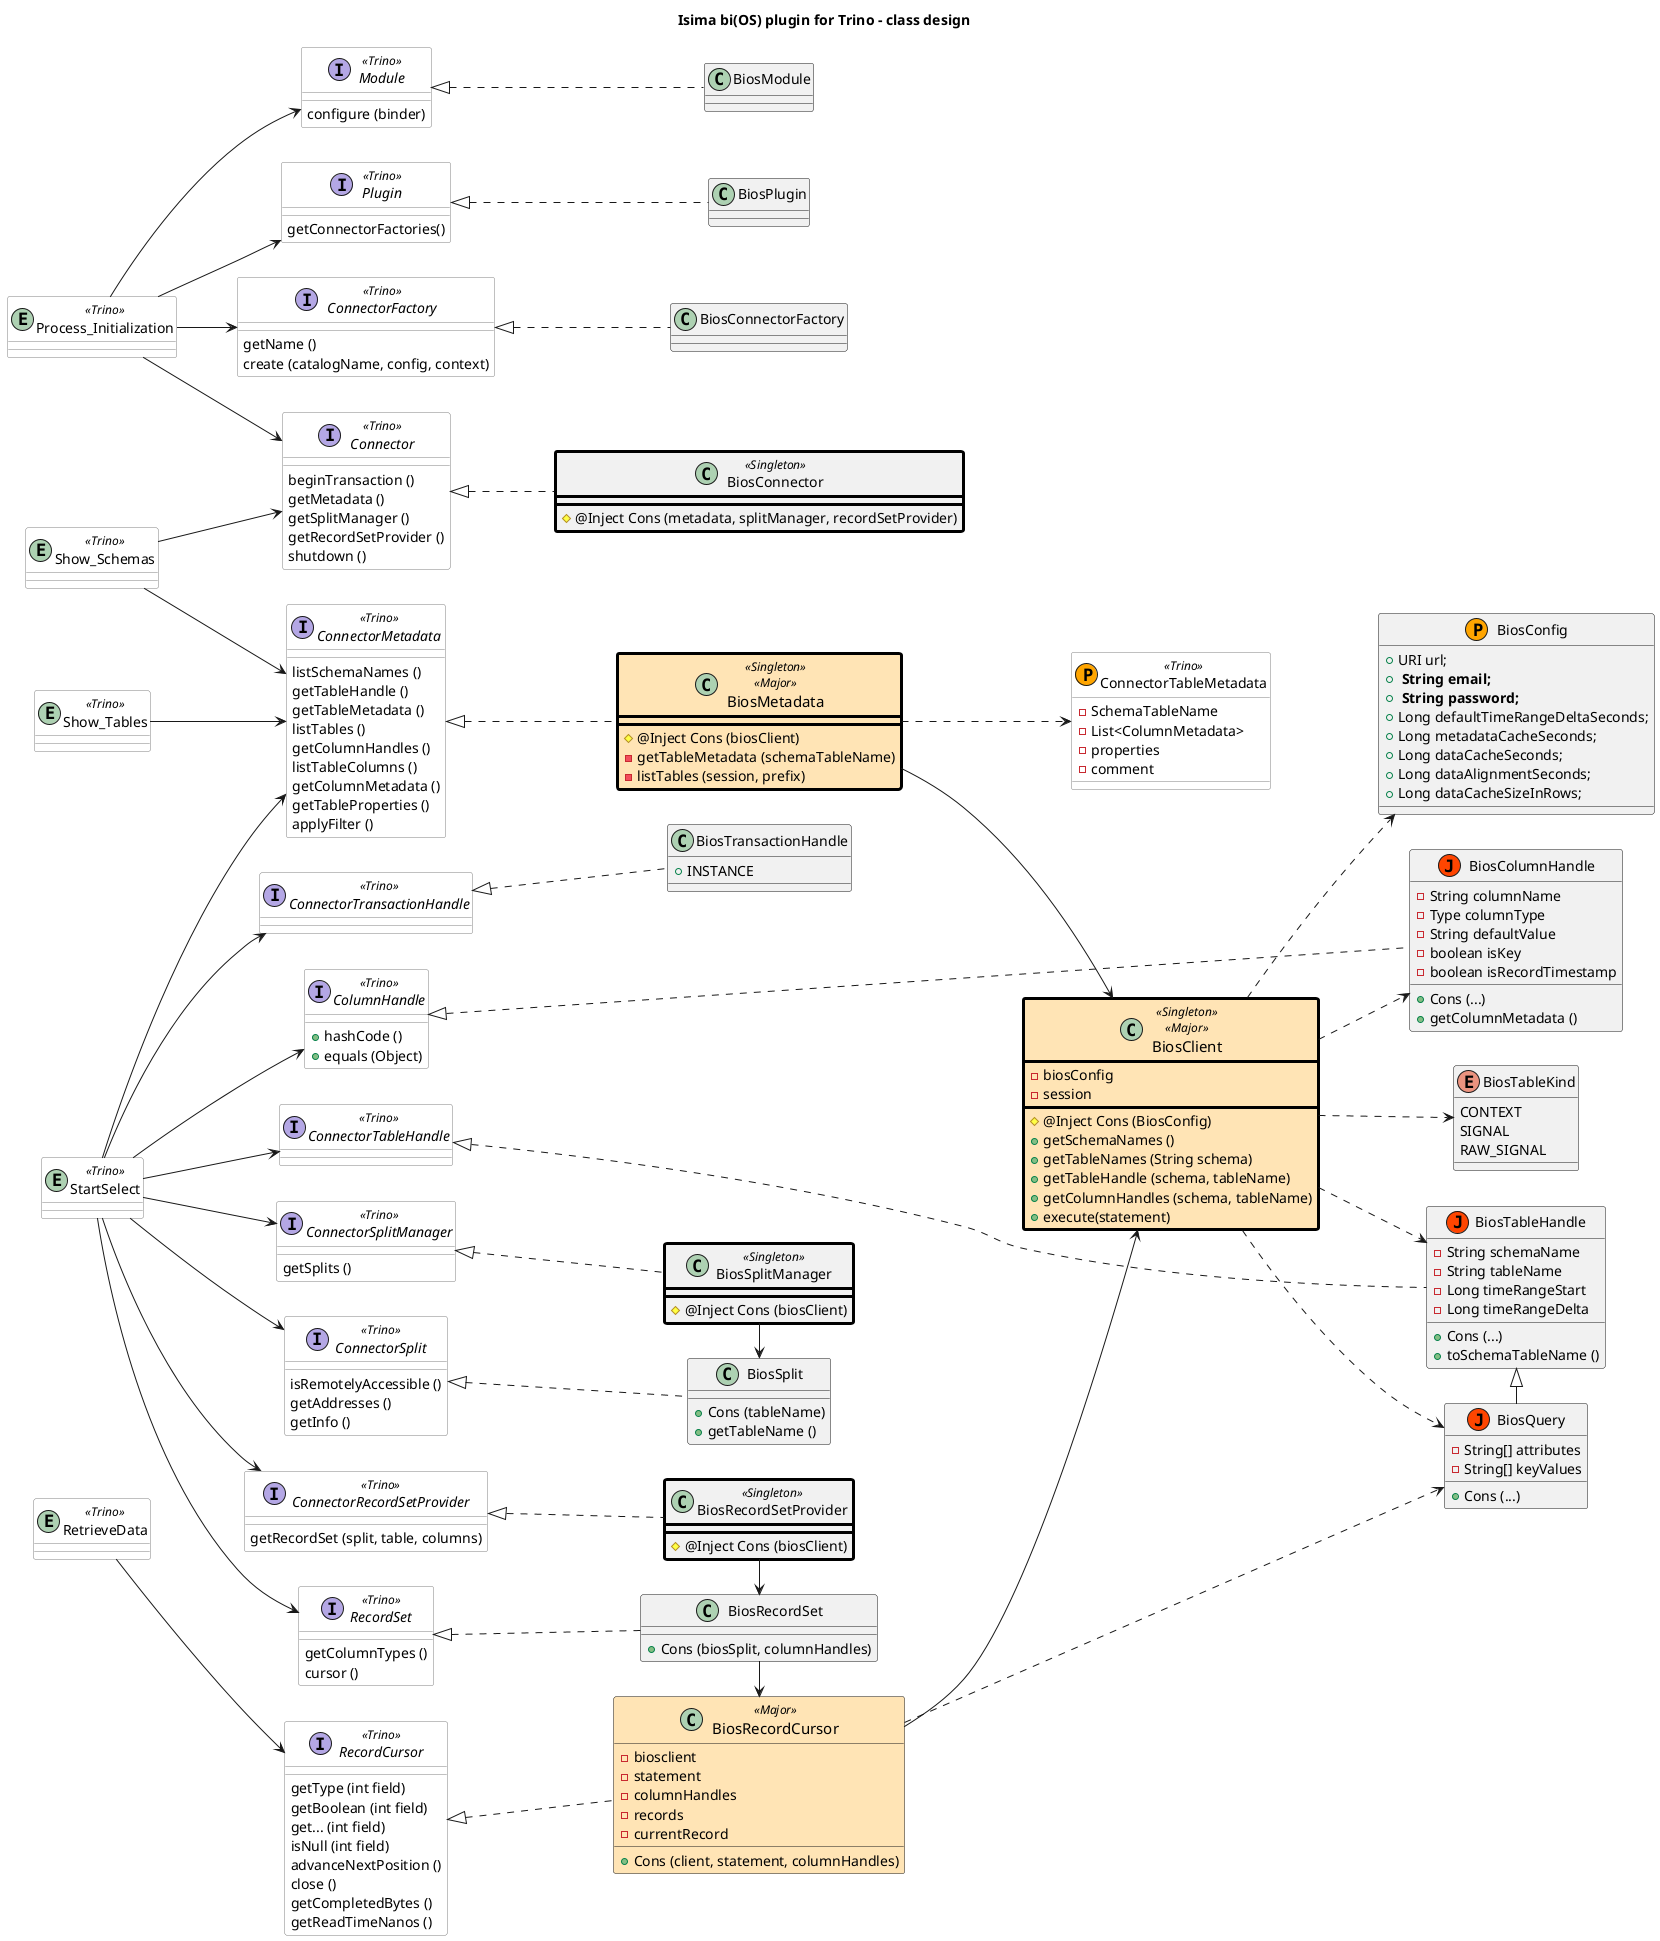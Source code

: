 @startuml trino-bios-design
title Isima bi(OS) plugin for Trino - class design

left to right direction
skinparam shadowing false

skinparam class {
    BackgroundColor<<Trino>> white
    BorderColor<<Trino>> gray
    BorderColor<<Singleton>> black
    BorderThickness<<Singleton>> 3
    BackgroundColor<<Major>> moccasin
    FontSize<<Major>> 15
}

interface Module <<Trino>> {
  configure (binder)
}

class BiosModule implements Module {
}

interface Plugin <<Trino>> {
    getConnectorFactories()
}

class BiosPlugin implements Plugin {
}

interface ConnectorFactory <<Trino>> {
    getName ()
    create (catalogName, config, context)
}

class BiosConnectorFactory implements ConnectorFactory {
}

interface Connector <<Trino>> {
    beginTransaction ()
    getMetadata ()
    getSplitManager ()
    getRecordSetProvider ()
    shutdown ()
}

class BiosConnector <<Singleton>> implements Connector {
    # @Inject Cons (metadata, splitManager, recordSetProvider)
}


interface ConnectorMetadata <<Trino>> {
    listSchemaNames ()
    getTableHandle ()
    getTableMetadata ()
    listTables ()
    getColumnHandles ()
    listTableColumns ()
    getColumnMetadata ()
    getTableProperties ()
    applyFilter ()
}

class BiosMetadata <<Singleton>> <<Major>> implements ConnectorMetadata {
    # @Inject Cons (biosClient)
    - getTableMetadata (schemaTableName)
    - listTables (session, prefix)
}

class ConnectorTableMetadata << (P, orange) >> <<Trino>> {
    - SchemaTableName
    - List<ColumnMetadata>
    - properties
    - comment
}

interface ConnectorTransactionHandle <<Trino>>

class BiosTransactionHandle implements ConnectorTransactionHandle {
    + INSTANCE
}

interface ConnectorSplitManager <<Trino>> {
    getSplits ()
}

class BiosSplitManager <<Singleton>> implements ConnectorSplitManager {
    # @Inject Cons (biosClient)
}

interface ConnectorSplit <<Trino>> {
    isRemotelyAccessible ()
    getAddresses ()
    getInfo ()
}

class BiosSplit implements ConnectorSplit {
    + Cons (tableName)
    + getTableName ()
}

interface ConnectorRecordSetProvider <<Trino>> {
    getRecordSet (split, table, columns)
}

class BiosRecordSetProvider <<Singleton>> implements ConnectorRecordSetProvider {
    # @Inject Cons (biosClient)
}

interface RecordSet <<Trino>> {
    getColumnTypes ()
    cursor ()
}

class BiosRecordSet implements RecordSet {
    + Cons (biosSplit, columnHandles)
}

interface RecordCursor <<Trino>> {
    getType (int field)
    getBoolean (int field)
    get... (int field)
    isNull (int field)
    advanceNextPosition ()
    close ()
    getCompletedBytes ()
    getReadTimeNanos ()
}

class BiosRecordCursor <<Major>> implements RecordCursor {
    + Cons (client, statement, columnHandles)
    - biosclient
    - statement
    - columnHandles
    - records
    - currentRecord
}


class BiosClient <<Singleton>> <<Major>> {
    # @Inject Cons (BiosConfig)
    - biosConfig
    - session
    + getSchemaNames ()
    + getTableNames (String schema)
    + getTableHandle (schema, tableName)
    + getColumnHandles (schema, tableName)
    + execute(statement)
}

class BiosConfig << (P, orange) >> {
    + URI url;
    + ** String email; **
    + ** String password; **
    + Long defaultTimeRangeDeltaSeconds;
    + Long metadataCacheSeconds;
    + Long dataCacheSeconds;
    + Long dataAlignmentSeconds;
    + Long dataCacheSizeInRows;
}

interface ColumnHandle <<Trino>> {
    + hashCode ()
    + equals (Object)
}

class BiosColumnHandle << (J, orangeRed) >> implements ColumnHandle {
    + Cons (...)
    - String columnName
    - Type columnType
    - String defaultValue
    - boolean isKey
    - boolean isRecordTimestamp
    + getColumnMetadata ()
}

enum BiosTableKind {
    CONTEXT
    SIGNAL
    RAW_SIGNAL
}

interface ConnectorTableHandle <<Trino>>

class BiosTableHandle << (J, orangeRed) >> implements ConnectorTableHandle {
    + Cons (...)
    - String schemaName
    - String tableName
    - Long timeRangeStart
    - Long timeRangeDelta
    + toSchemaTableName ()
}

class BiosQuery << (J, orangeRed) >> {
    + Cons (...)
    - String[] attributes
    - String[] keyValues
}

BiosTableHandle <|- BiosQuery


entity Process_Initialization <<Trino>>
Process_Initialization --> Module
Process_Initialization --> Plugin
Process_Initialization --> ConnectorFactory
Process_Initialization --> Connector
BiosClient ..> BiosConfig

entity Show_Schemas <<Trino>>
Show_Schemas --> Connector
Show_Schemas --> ConnectorMetadata
BiosClient ..> BiosQuery
BiosClient ..> BiosTableKind
BiosClient ..> BiosTableHandle
BiosClient ..> BiosColumnHandle

BiosConfig .[hidden]> BiosColumnHandle
BiosColumnHandle .[hidden]> BiosTableHandle


entity Show_Tables <<Trino>>
Show_Tables --> ConnectorMetadata

entity StartSelect <<Trino>>
StartSelect --> ConnectorMetadata
StartSelect --> ConnectorTransactionHandle
StartSelect --> ConnectorTableHandle
StartSelect --> ColumnHandle
StartSelect --> ConnectorSplitManager
StartSelect --> ConnectorSplit
StartSelect --> ConnectorRecordSetProvider
StartSelect --> RecordSet
BiosMetadata ..> ConnectorTableMetadata

entity RetrieveData <<Trino>>
RetrieveData --> RecordCursor


Process_Initialization .[hidden]> Show_Schemas
Show_Schemas .[hidden]> Show_Tables
Show_Tables .[hidden]> StartSelect
StartSelect .[hidden]> RetrieveData

Module .[hidden]> Plugin
Plugin .[hidden]> ConnectorFactory
ConnectorFactory .[hidden]> Connector
Connector .[hidden]> ConnectorMetadata
ConnectorMetadata .[hidden]> ConnectorTransactionHandle
ConnectorTransactionHandle .[hidden]> ColumnHandle
ColumnHandle .[hidden]> ConnectorTableHandle
ConnectorTableHandle .[hidden]> ConnectorSplitManager
ConnectorSplitManager .[hidden]> ConnectorSplit
ConnectorSplit .[hidden]> ConnectorRecordSetProvider
ConnectorRecordSetProvider .[hidden]> RecordSet


BiosMetadata --> BiosClient
BiosRecordCursor --> BiosClient
BiosRecordCursor ..> BiosQuery

BiosSplitManager -> BiosSplit
BiosRecordSetProvider -> BiosRecordSet
BiosRecordSet -> BiosRecordCursor




newpage
title Legend

interface Interface1 {
    + function1() - implemented by Bios class
}

class Class implements Interface1 {
    + Cons () - Constructor
    - privateVariable
    + publicVariable
    - privateFunction()
    + publicFunction()
}

class POJO << (P, orange) >> {
    + Cons () - Constructor
    - gettable member
    + gettable and settable member
}

class JsonPOJO << (J, orangeRed) >> {
    + Cons () - Constructor
    - gettable member
    + gettable and settable member
}

@enduml
